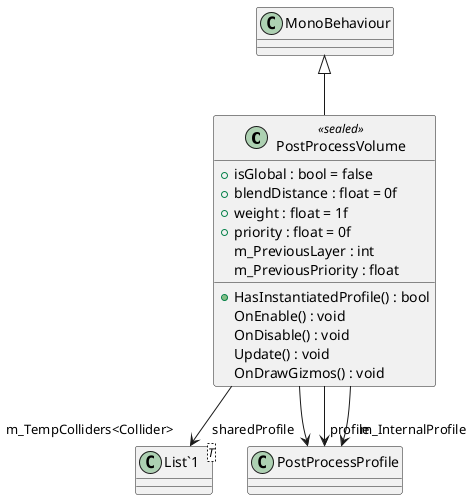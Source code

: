 @startuml
class PostProcessVolume <<sealed>> {
    + isGlobal : bool = false
    + blendDistance : float = 0f
    + weight : float = 1f
    + priority : float = 0f
    + HasInstantiatedProfile() : bool
    m_PreviousLayer : int
    m_PreviousPriority : float
    OnEnable() : void
    OnDisable() : void
    Update() : void
    OnDrawGizmos() : void
}
class "List`1"<T> {
}
MonoBehaviour <|-- PostProcessVolume
PostProcessVolume --> "sharedProfile" PostProcessProfile
PostProcessVolume --> "profile" PostProcessProfile
PostProcessVolume --> "m_TempColliders<Collider>" "List`1"
PostProcessVolume --> "m_InternalProfile" PostProcessProfile
@enduml
